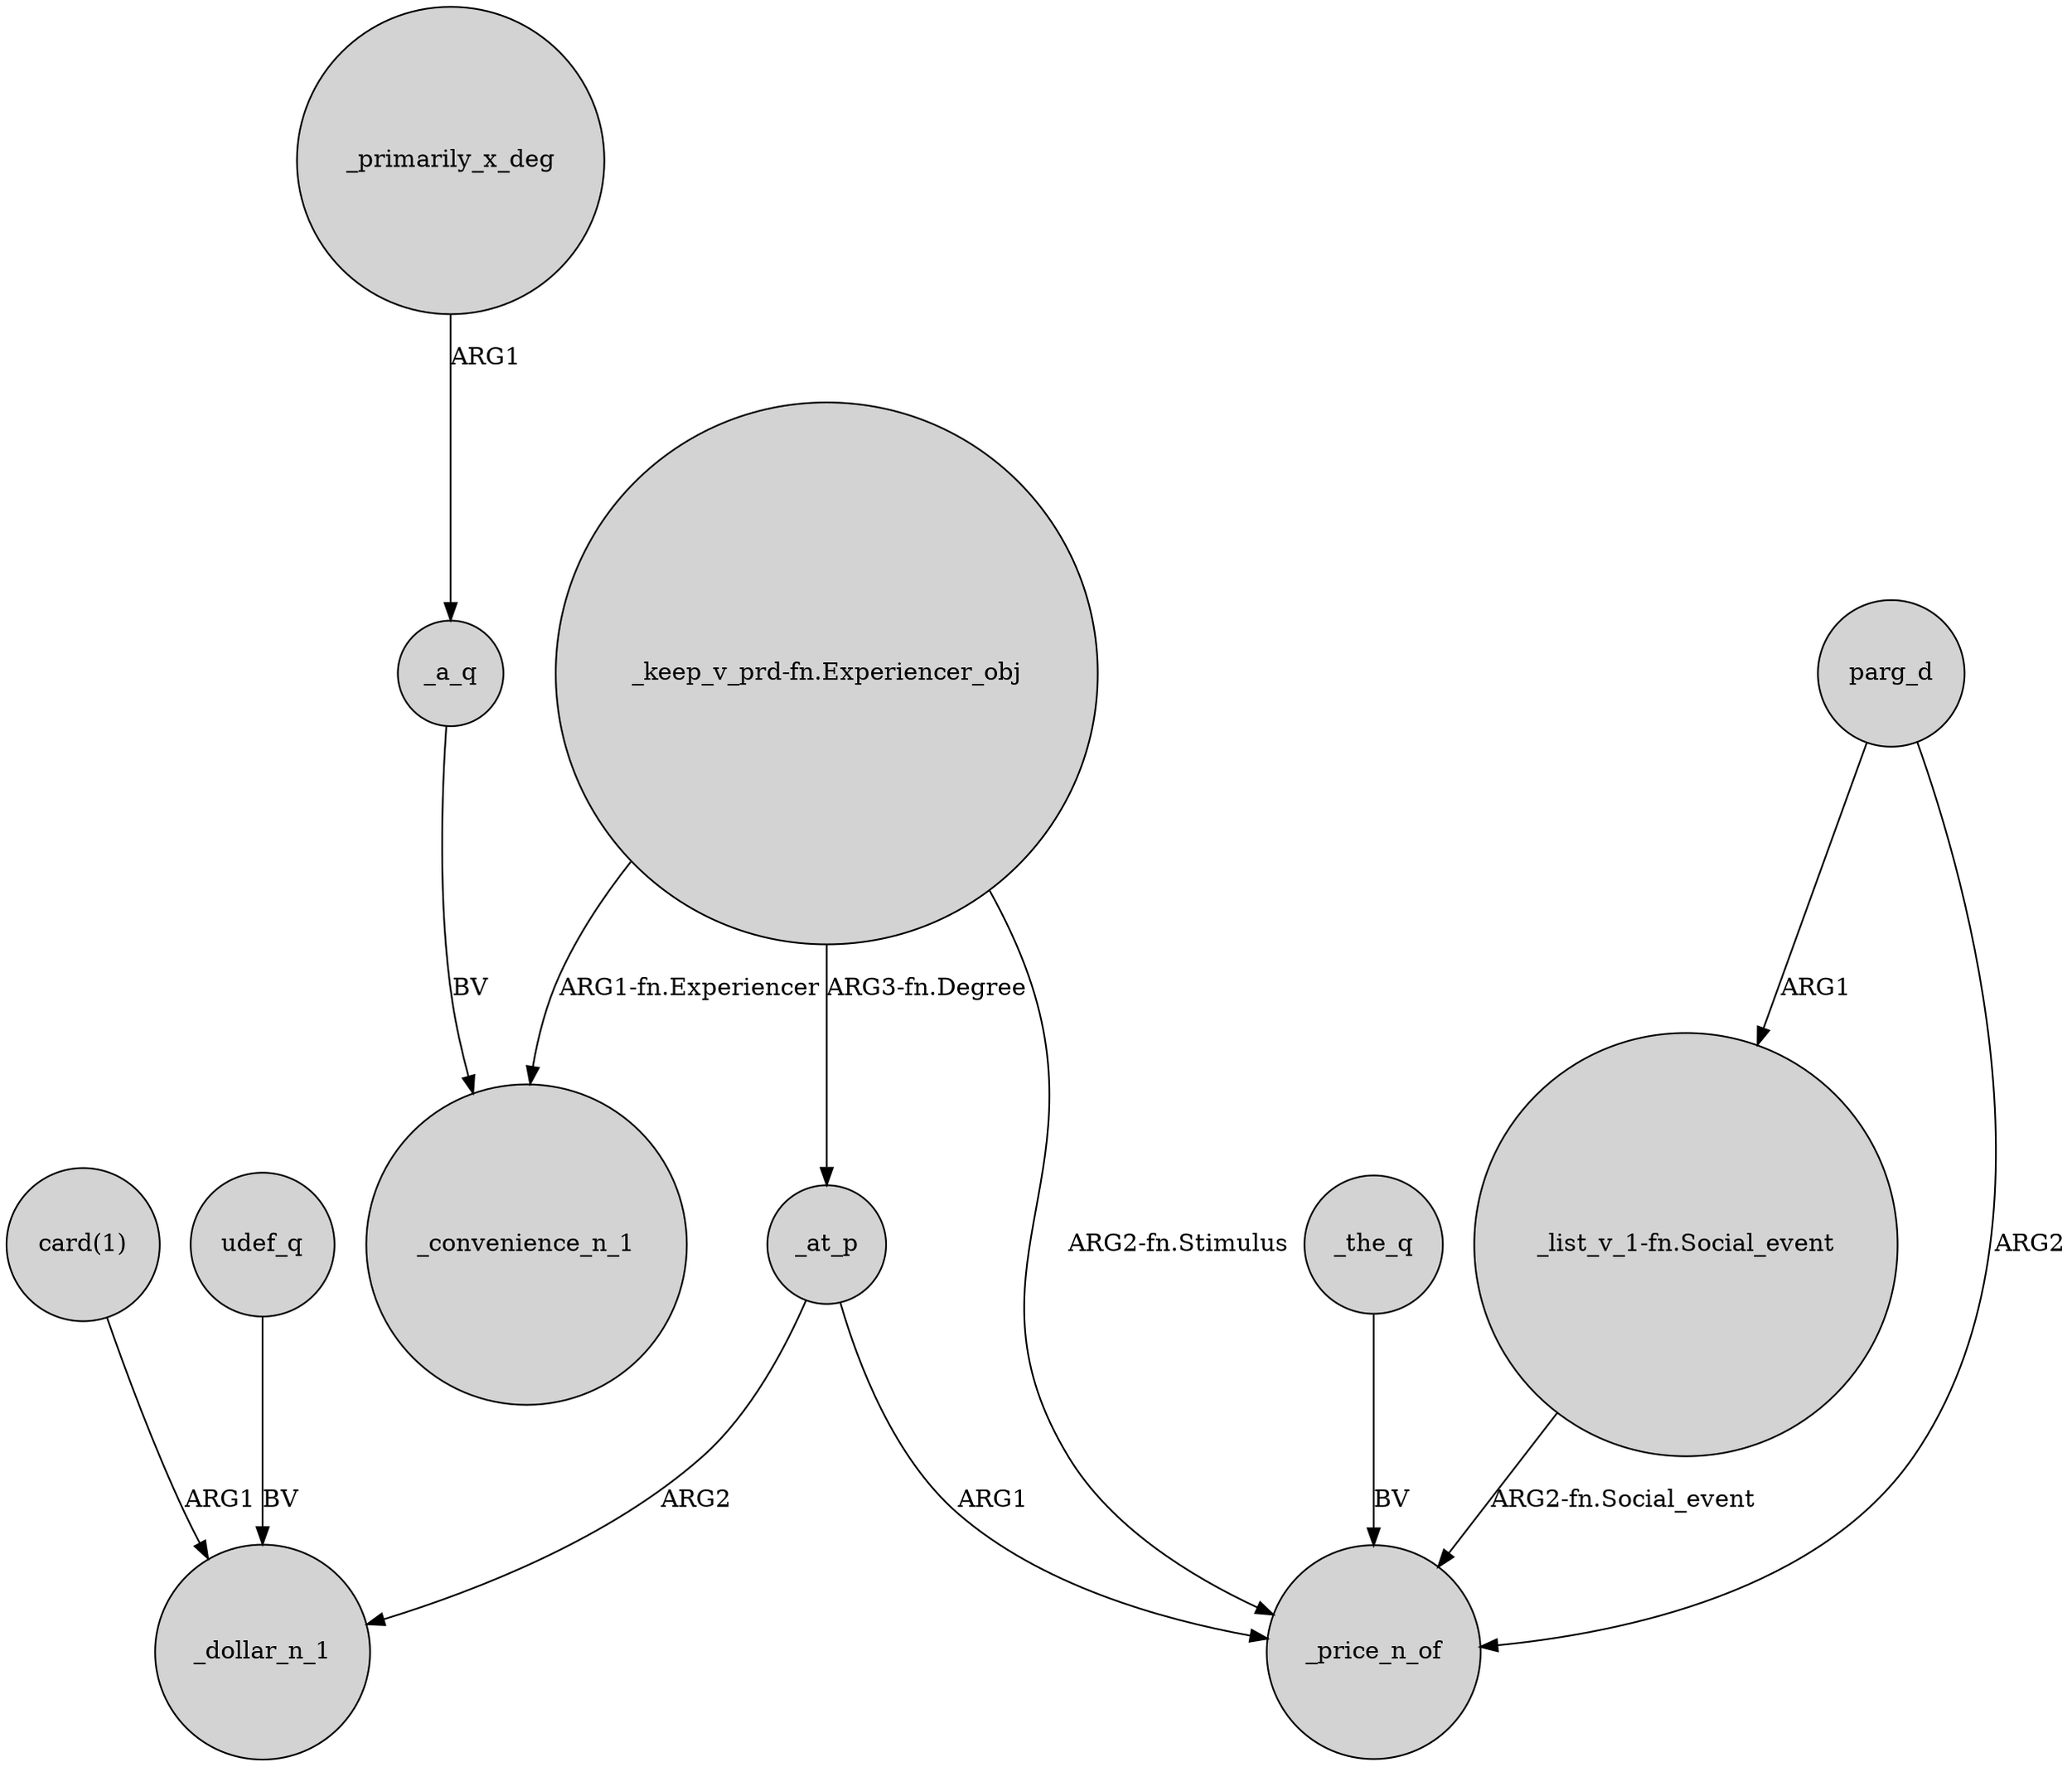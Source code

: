 digraph {
	node [shape=circle style=filled]
	"card(1)" -> _dollar_n_1 [label=ARG1]
	"_keep_v_prd-fn.Experiencer_obj" -> _at_p [label="ARG3-fn.Degree"]
	parg_d -> _price_n_of [label=ARG2]
	_primarily_x_deg -> _a_q [label=ARG1]
	_at_p -> _price_n_of [label=ARG1]
	"_keep_v_prd-fn.Experiencer_obj" -> _convenience_n_1 [label="ARG1-fn.Experiencer"]
	"_keep_v_prd-fn.Experiencer_obj" -> _price_n_of [label="ARG2-fn.Stimulus"]
	udef_q -> _dollar_n_1 [label=BV]
	_the_q -> _price_n_of [label=BV]
	parg_d -> "_list_v_1-fn.Social_event" [label=ARG1]
	"_list_v_1-fn.Social_event" -> _price_n_of [label="ARG2-fn.Social_event"]
	_a_q -> _convenience_n_1 [label=BV]
	_at_p -> _dollar_n_1 [label=ARG2]
}
